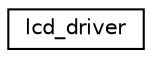 digraph "Graphical Class Hierarchy"
{
 // LATEX_PDF_SIZE
  edge [fontname="Helvetica",fontsize="10",labelfontname="Helvetica",labelfontsize="10"];
  node [fontname="Helvetica",fontsize="10",shape=record];
  rankdir="LR";
  Node0 [label="lcd_driver",height=0.2,width=0.4,color="black", fillcolor="white", style="filled",URL="$structlcd__driver.html",tooltip="LCD driver interface."];
}
